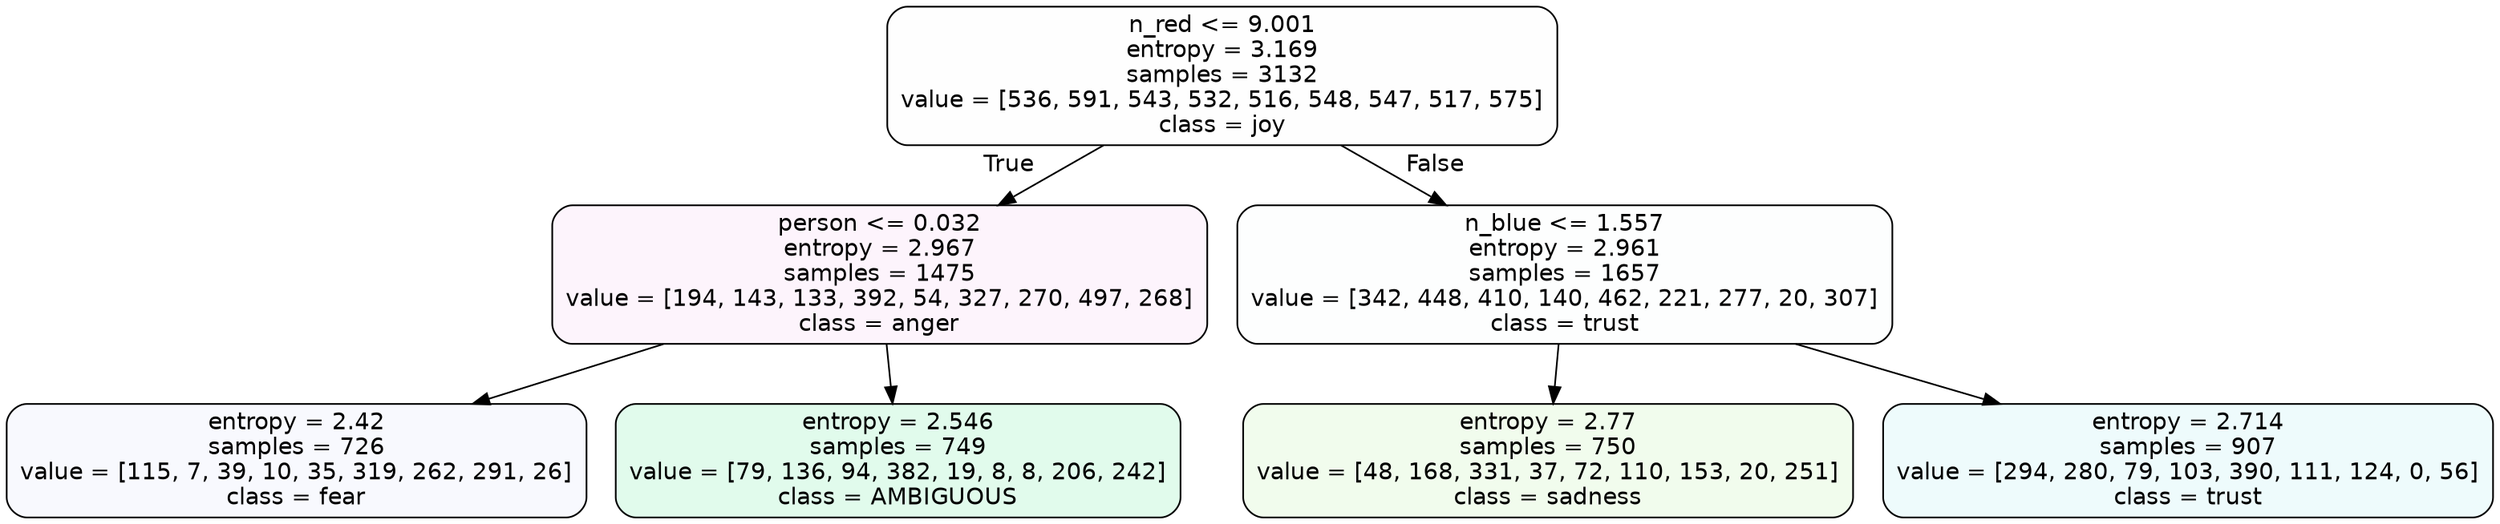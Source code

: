 digraph Tree {
node [shape=box, style="filled, rounded", color="black", fontname=helvetica] ;
edge [fontname=helvetica] ;
0 [label="n_red <= 9.001\nentropy = 3.169\nsamples = 3132\nvalue = [536, 591, 543, 532, 516, 548, 547, 517, 575]\nclass = joy", fillcolor="#d7e53901"] ;
1 [label="person <= 0.032\nentropy = 2.967\nsamples = 1475\nvalue = [194, 143, 133, 392, 54, 327, 270, 497, 268]\nclass = anger", fillcolor="#e539d70e"] ;
0 -> 1 [labeldistance=2.5, labelangle=45, headlabel="True"] ;
2 [label="entropy = 2.42\nsamples = 726\nvalue = [115, 7, 39, 10, 35, 319, 262, 291, 26]\nclass = fear", fillcolor="#3964e509"] ;
1 -> 2 ;
3 [label="entropy = 2.546\nsamples = 749\nvalue = [79, 136, 94, 382, 19, 8, 8, 206, 242]\nclass = AMBIGUOUS", fillcolor="#39e58126"] ;
1 -> 3 ;
4 [label="n_blue <= 1.557\nentropy = 2.961\nsamples = 1657\nvalue = [342, 448, 410, 140, 462, 221, 277, 20, 307]\nclass = trust", fillcolor="#39d7e502"] ;
0 -> 4 [labeldistance=2.5, labelangle=-45, headlabel="False"] ;
5 [label="entropy = 2.77\nsamples = 750\nvalue = [48, 168, 331, 37, 72, 110, 153, 20, 251]\nclass = sadness", fillcolor="#64e53916"] ;
4 -> 5 ;
6 [label="entropy = 2.714\nsamples = 907\nvalue = [294, 280, 79, 103, 390, 111, 124, 0, 56]\nclass = trust", fillcolor="#39d7e515"] ;
4 -> 6 ;
}
